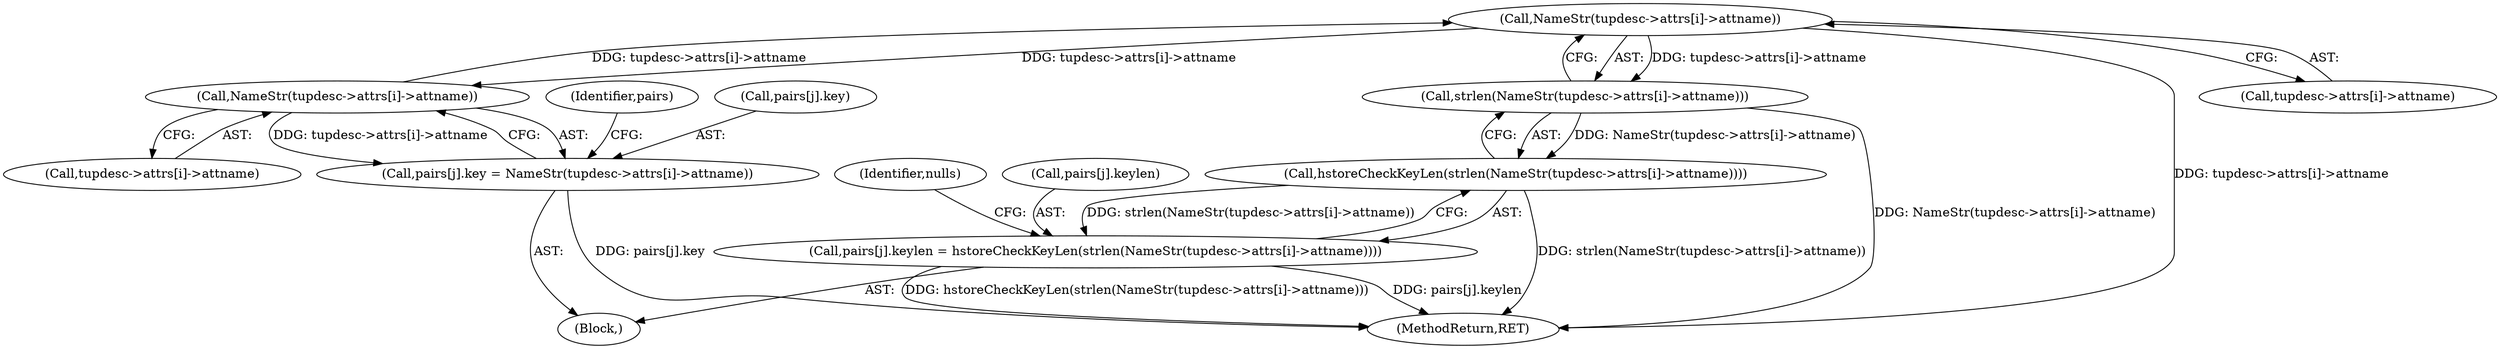 digraph "0_postgres_31400a673325147e1205326008e32135a78b4d8a_1@array" {
"1000405" [label="(Call,NameStr(tupdesc->attrs[i]->attname))"];
"1000389" [label="(Call,NameStr(tupdesc->attrs[i]->attname))"];
"1000405" [label="(Call,NameStr(tupdesc->attrs[i]->attname))"];
"1000383" [label="(Call,pairs[j].key = NameStr(tupdesc->attrs[i]->attname))"];
"1000404" [label="(Call,strlen(NameStr(tupdesc->attrs[i]->attname)))"];
"1000403" [label="(Call,hstoreCheckKeyLen(strlen(NameStr(tupdesc->attrs[i]->attname))))"];
"1000397" [label="(Call,pairs[j].keylen = hstoreCheckKeyLen(strlen(NameStr(tupdesc->attrs[i]->attname))))"];
"1000416" [label="(Identifier,nulls)"];
"1000383" [label="(Call,pairs[j].key = NameStr(tupdesc->attrs[i]->attname))"];
"1000390" [label="(Call,tupdesc->attrs[i]->attname)"];
"1000406" [label="(Call,tupdesc->attrs[i]->attname)"];
"1000400" [label="(Identifier,pairs)"];
"1000545" [label="(MethodReturn,RET)"];
"1000398" [label="(Call,pairs[j].keylen)"];
"1000405" [label="(Call,NameStr(tupdesc->attrs[i]->attname))"];
"1000384" [label="(Call,pairs[j].key)"];
"1000353" [label="(Block,)"];
"1000404" [label="(Call,strlen(NameStr(tupdesc->attrs[i]->attname)))"];
"1000403" [label="(Call,hstoreCheckKeyLen(strlen(NameStr(tupdesc->attrs[i]->attname))))"];
"1000389" [label="(Call,NameStr(tupdesc->attrs[i]->attname))"];
"1000397" [label="(Call,pairs[j].keylen = hstoreCheckKeyLen(strlen(NameStr(tupdesc->attrs[i]->attname))))"];
"1000405" -> "1000404"  [label="AST: "];
"1000405" -> "1000406"  [label="CFG: "];
"1000406" -> "1000405"  [label="AST: "];
"1000404" -> "1000405"  [label="CFG: "];
"1000405" -> "1000545"  [label="DDG: tupdesc->attrs[i]->attname"];
"1000405" -> "1000389"  [label="DDG: tupdesc->attrs[i]->attname"];
"1000405" -> "1000404"  [label="DDG: tupdesc->attrs[i]->attname"];
"1000389" -> "1000405"  [label="DDG: tupdesc->attrs[i]->attname"];
"1000389" -> "1000383"  [label="AST: "];
"1000389" -> "1000390"  [label="CFG: "];
"1000390" -> "1000389"  [label="AST: "];
"1000383" -> "1000389"  [label="CFG: "];
"1000389" -> "1000383"  [label="DDG: tupdesc->attrs[i]->attname"];
"1000383" -> "1000353"  [label="AST: "];
"1000384" -> "1000383"  [label="AST: "];
"1000400" -> "1000383"  [label="CFG: "];
"1000383" -> "1000545"  [label="DDG: pairs[j].key"];
"1000404" -> "1000403"  [label="AST: "];
"1000403" -> "1000404"  [label="CFG: "];
"1000404" -> "1000545"  [label="DDG: NameStr(tupdesc->attrs[i]->attname)"];
"1000404" -> "1000403"  [label="DDG: NameStr(tupdesc->attrs[i]->attname)"];
"1000403" -> "1000397"  [label="AST: "];
"1000397" -> "1000403"  [label="CFG: "];
"1000403" -> "1000545"  [label="DDG: strlen(NameStr(tupdesc->attrs[i]->attname))"];
"1000403" -> "1000397"  [label="DDG: strlen(NameStr(tupdesc->attrs[i]->attname))"];
"1000397" -> "1000353"  [label="AST: "];
"1000398" -> "1000397"  [label="AST: "];
"1000416" -> "1000397"  [label="CFG: "];
"1000397" -> "1000545"  [label="DDG: pairs[j].keylen"];
"1000397" -> "1000545"  [label="DDG: hstoreCheckKeyLen(strlen(NameStr(tupdesc->attrs[i]->attname)))"];
}
